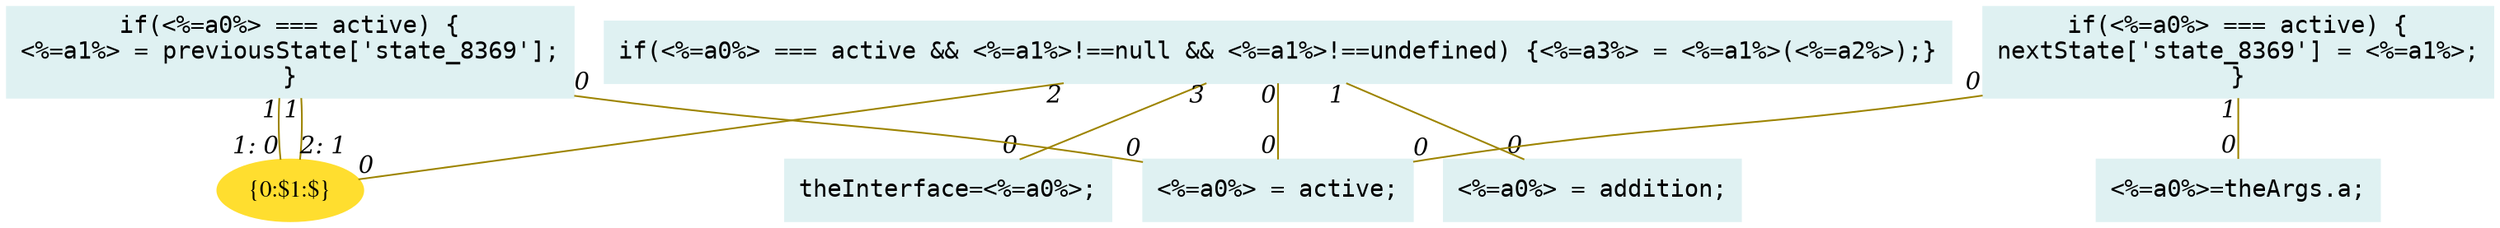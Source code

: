 digraph g{node_8319 [shape="ellipse", style="filled", color="#ffde2f", fontname="Times", label="{0:$1:$}" ]
node_8345 [shape="box", style="filled", color="#dff1f2", fontname="Courier", label="<%=a0%>=theArgs.a;
" ]
node_8347 [shape="box", style="filled", color="#dff1f2", fontname="Courier", label="theInterface=<%=a0%>;
" ]
node_8356 [shape="box", style="filled", color="#dff1f2", fontname="Courier", label="<%=a0%> = active;
" ]
node_8362 [shape="box", style="filled", color="#dff1f2", fontname="Courier", label="<%=a0%> = addition;
" ]
node_8364 [shape="box", style="filled", color="#dff1f2", fontname="Courier", label="if(<%=a0%> === active && <%=a1%>!==null && <%=a1%>!==undefined) {<%=a3%> = <%=a1%>(<%=a2%>);}
" ]
node_8370 [shape="box", style="filled", color="#dff1f2", fontname="Courier", label="if(<%=a0%> === active) {
<%=a1%> = previousState['state_8369'];
}
" ]
node_8374 [shape="box", style="filled", color="#dff1f2", fontname="Courier", label="if(<%=a0%> === active) {
nextState['state_8369'] = <%=a1%>;
}
" ]
node_8364 -> node_8356 [dir=none, arrowHead=none, fontname="Times-Italic", arrowsize=1, color="#9d8400", label="",  headlabel="0", taillabel="0" ]
node_8364 -> node_8362 [dir=none, arrowHead=none, fontname="Times-Italic", arrowsize=1, color="#9d8400", label="",  headlabel="0", taillabel="1" ]
node_8364 -> node_8319 [dir=none, arrowHead=none, fontname="Times-Italic", arrowsize=1, color="#9d8400", label="",  headlabel="0", taillabel="2" ]
node_8364 -> node_8347 [dir=none, arrowHead=none, fontname="Times-Italic", arrowsize=1, color="#9d8400", label="",  headlabel="0", taillabel="3" ]
node_8370 -> node_8356 [dir=none, arrowHead=none, fontname="Times-Italic", arrowsize=1, color="#9d8400", label="",  headlabel="0", taillabel="0" ]
node_8370 -> node_8319 [dir=none, arrowHead=none, fontname="Times-Italic", arrowsize=1, color="#9d8400", label="",  headlabel="1: 0", taillabel="1" ]
node_8370 -> node_8319 [dir=none, arrowHead=none, fontname="Times-Italic", arrowsize=1, color="#9d8400", label="",  headlabel="2: 1", taillabel="1" ]
node_8374 -> node_8356 [dir=none, arrowHead=none, fontname="Times-Italic", arrowsize=1, color="#9d8400", label="",  headlabel="0", taillabel="0" ]
node_8374 -> node_8345 [dir=none, arrowHead=none, fontname="Times-Italic", arrowsize=1, color="#9d8400", label="",  headlabel="0", taillabel="1" ]
}